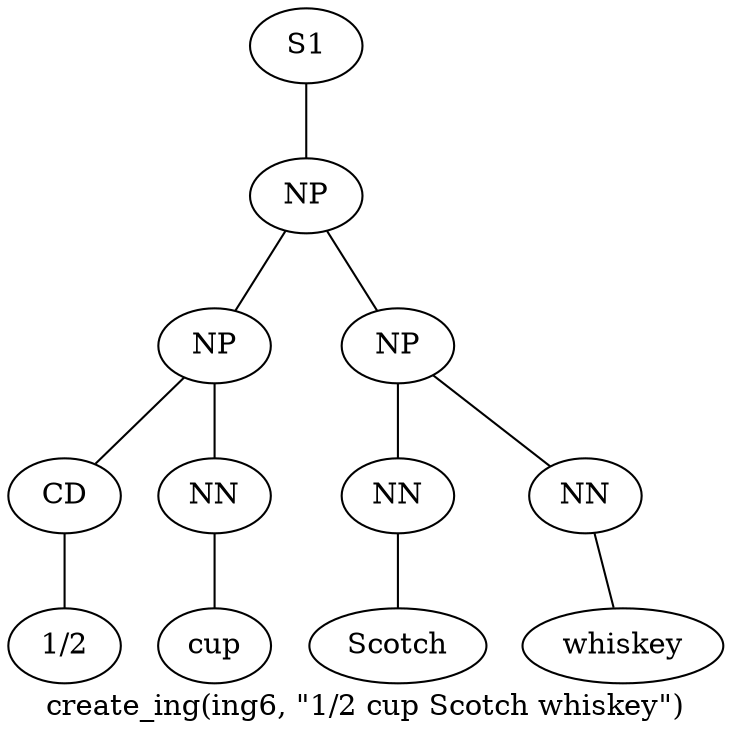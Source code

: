 graph SyntaxGraph {
	label = "create_ing(ing6, \"1/2 cup Scotch whiskey\")";
	Node0 [label="S1"];
	Node1 [label="NP"];
	Node2 [label="NP"];
	Node3 [label="CD"];
	Node4 [label="1/2"];
	Node5 [label="NN"];
	Node6 [label="cup"];
	Node7 [label="NP"];
	Node8 [label="NN"];
	Node9 [label="Scotch"];
	Node10 [label="NN"];
	Node11 [label="whiskey"];

	Node0 -- Node1;
	Node1 -- Node2;
	Node1 -- Node7;
	Node2 -- Node3;
	Node2 -- Node5;
	Node3 -- Node4;
	Node5 -- Node6;
	Node7 -- Node8;
	Node7 -- Node10;
	Node8 -- Node9;
	Node10 -- Node11;
}